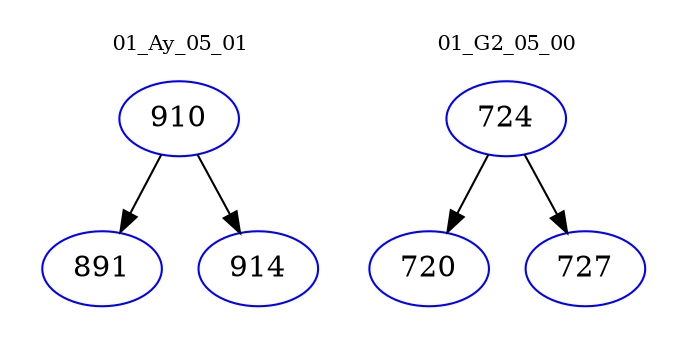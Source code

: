 digraph{
subgraph cluster_0 {
color = white
label = "01_Ay_05_01";
fontsize=10;
T0_910 [label="910", color="blue"]
T0_910 -> T0_891 [color="black"]
T0_891 [label="891", color="blue"]
T0_910 -> T0_914 [color="black"]
T0_914 [label="914", color="blue"]
}
subgraph cluster_1 {
color = white
label = "01_G2_05_00";
fontsize=10;
T1_724 [label="724", color="blue"]
T1_724 -> T1_720 [color="black"]
T1_720 [label="720", color="blue"]
T1_724 -> T1_727 [color="black"]
T1_727 [label="727", color="blue"]
}
}
